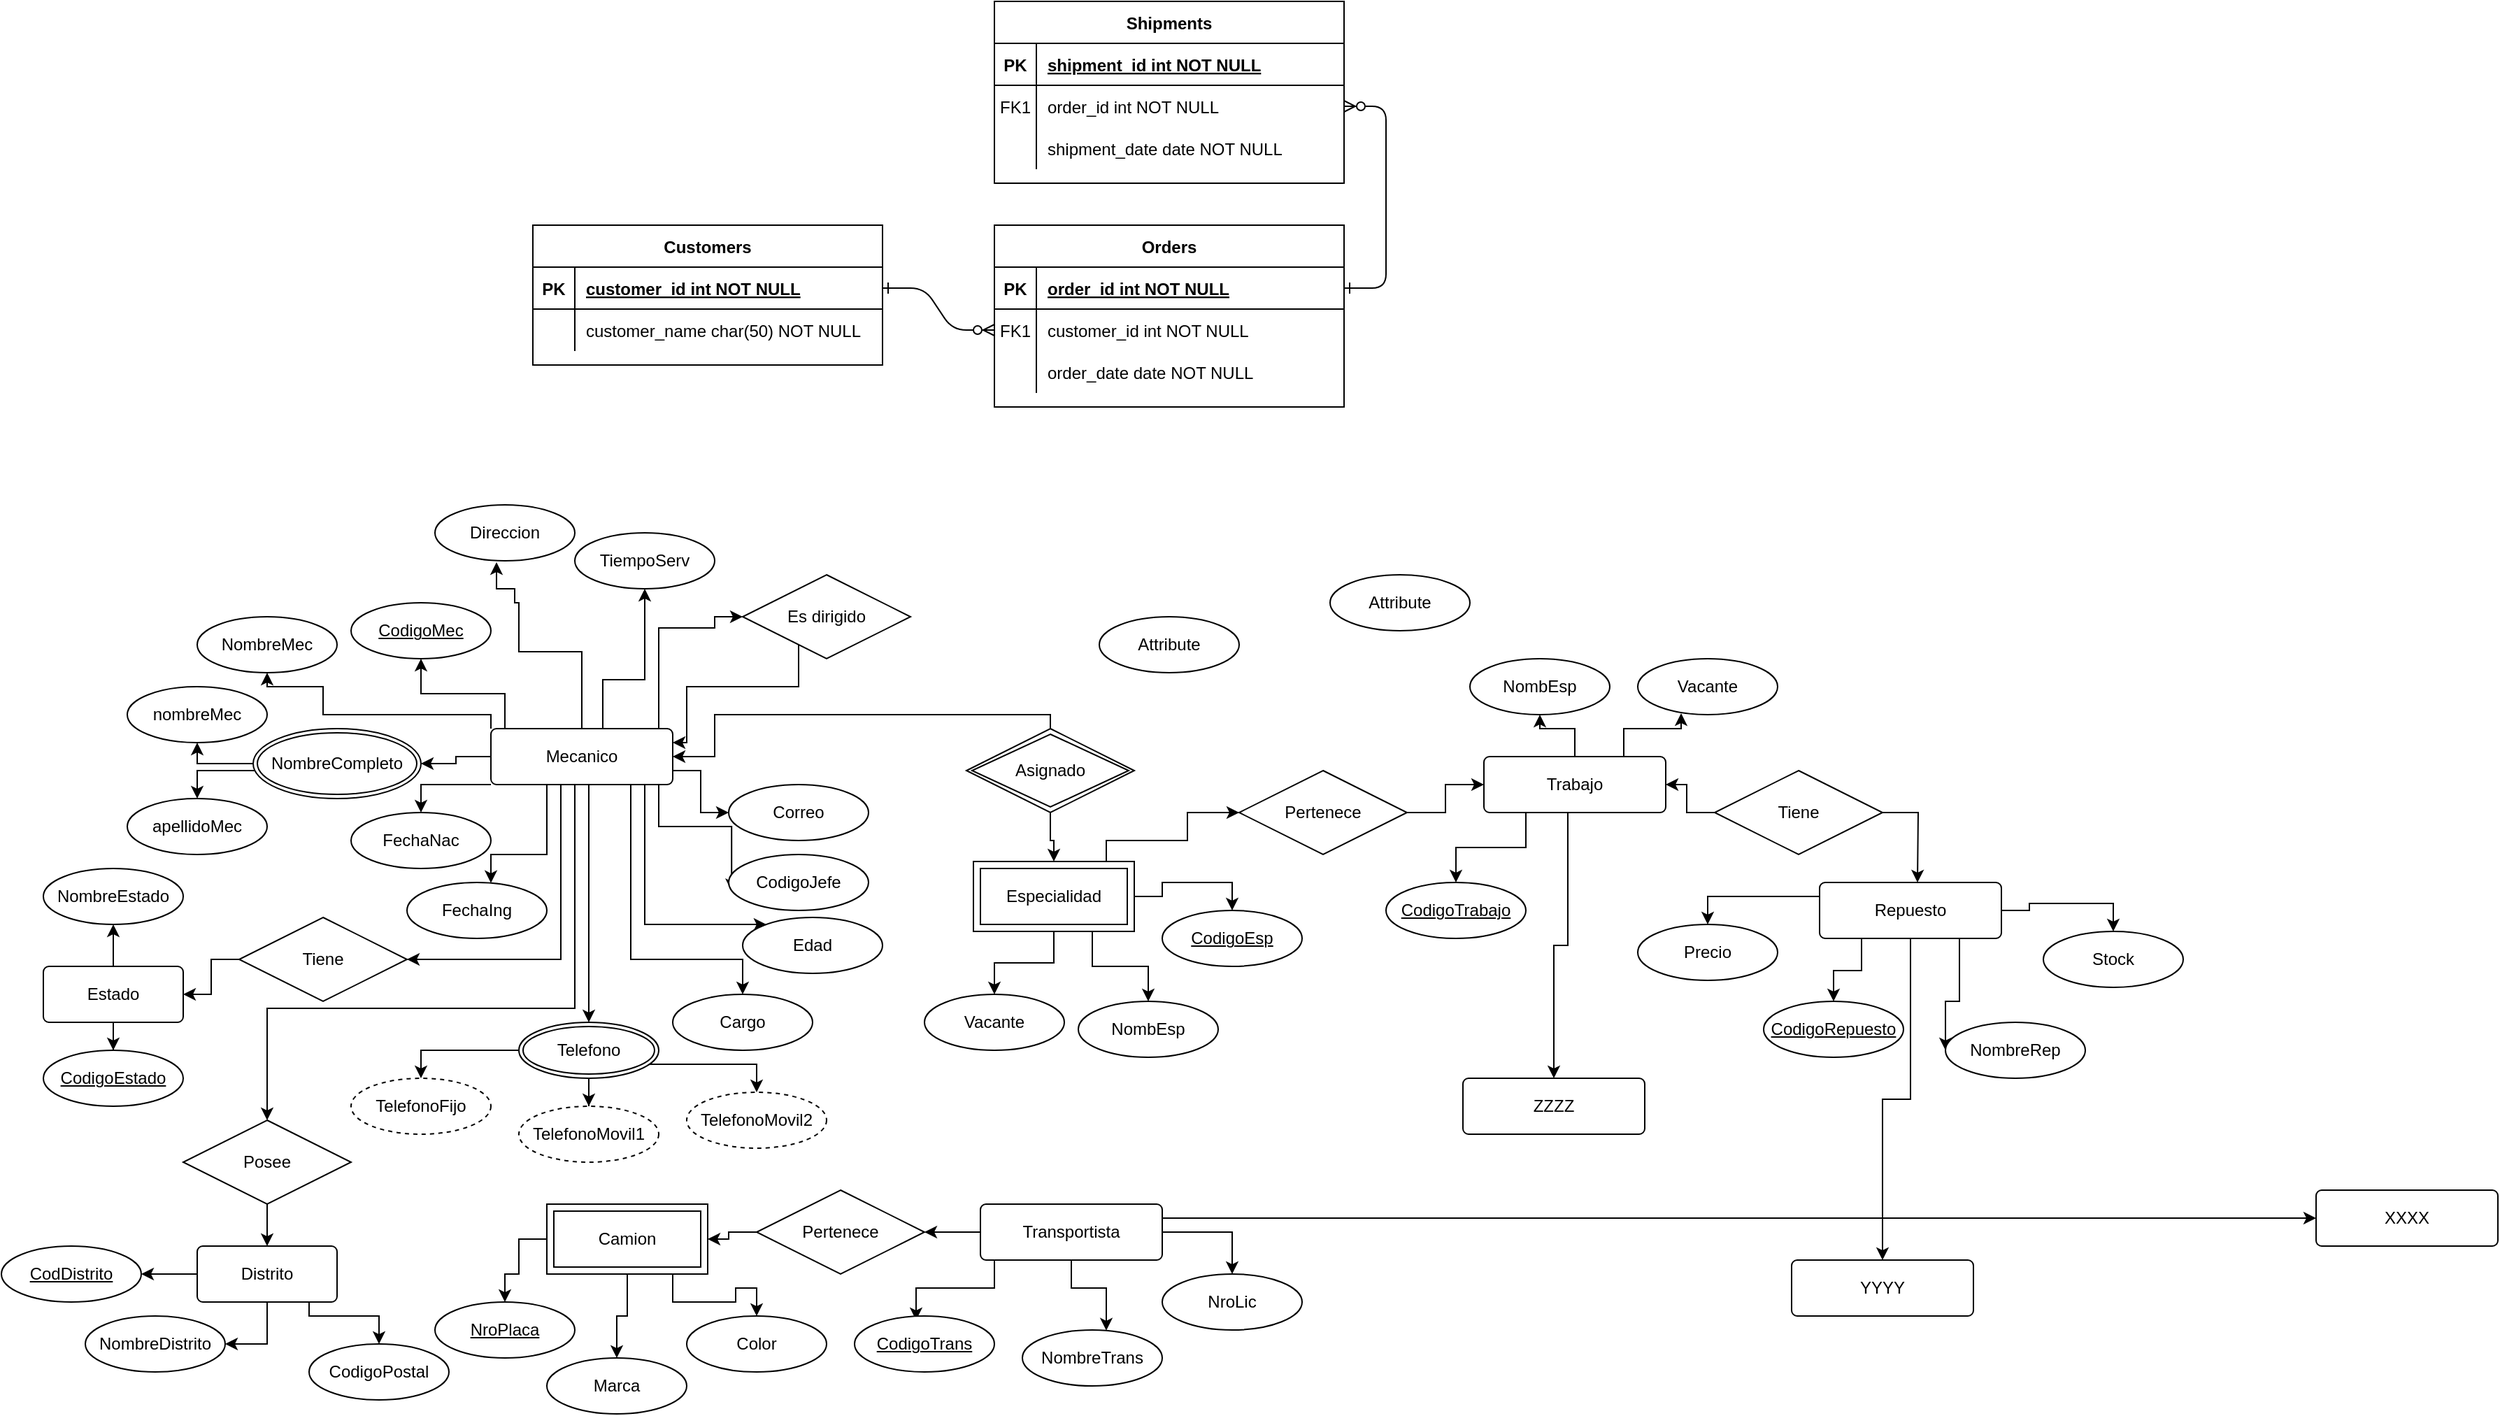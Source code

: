 <mxfile version="21.3.2" type="github">
  <diagram id="R2lEEEUBdFMjLlhIrx00" name="Page-1">
    <mxGraphModel dx="2537" dy="2067" grid="1" gridSize="10" guides="1" tooltips="1" connect="1" arrows="1" fold="1" page="1" pageScale="1" pageWidth="850" pageHeight="1100" math="0" shadow="0" extFonts="Permanent Marker^https://fonts.googleapis.com/css?family=Permanent+Marker">
      <root>
        <mxCell id="0" />
        <mxCell id="1" parent="0" />
        <mxCell id="C-vyLk0tnHw3VtMMgP7b-1" value="" style="edgeStyle=entityRelationEdgeStyle;endArrow=ERzeroToMany;startArrow=ERone;endFill=1;startFill=0;" parent="1" source="C-vyLk0tnHw3VtMMgP7b-24" target="C-vyLk0tnHw3VtMMgP7b-6" edge="1">
          <mxGeometry width="100" height="100" relative="1" as="geometry">
            <mxPoint x="340" y="720" as="sourcePoint" />
            <mxPoint x="440" y="620" as="targetPoint" />
          </mxGeometry>
        </mxCell>
        <mxCell id="C-vyLk0tnHw3VtMMgP7b-12" value="" style="edgeStyle=entityRelationEdgeStyle;endArrow=ERzeroToMany;startArrow=ERone;endFill=1;startFill=0;" parent="1" source="C-vyLk0tnHw3VtMMgP7b-3" target="C-vyLk0tnHw3VtMMgP7b-17" edge="1">
          <mxGeometry width="100" height="100" relative="1" as="geometry">
            <mxPoint x="400" y="180" as="sourcePoint" />
            <mxPoint x="460" y="205" as="targetPoint" />
          </mxGeometry>
        </mxCell>
        <mxCell id="C-vyLk0tnHw3VtMMgP7b-2" value="Orders" style="shape=table;startSize=30;container=1;collapsible=1;childLayout=tableLayout;fixedRows=1;rowLines=0;fontStyle=1;align=center;resizeLast=1;" parent="1" vertex="1">
          <mxGeometry x="450" y="120" width="250" height="130" as="geometry" />
        </mxCell>
        <mxCell id="C-vyLk0tnHw3VtMMgP7b-3" value="" style="shape=partialRectangle;collapsible=0;dropTarget=0;pointerEvents=0;fillColor=none;points=[[0,0.5],[1,0.5]];portConstraint=eastwest;top=0;left=0;right=0;bottom=1;" parent="C-vyLk0tnHw3VtMMgP7b-2" vertex="1">
          <mxGeometry y="30" width="250" height="30" as="geometry" />
        </mxCell>
        <mxCell id="C-vyLk0tnHw3VtMMgP7b-4" value="PK" style="shape=partialRectangle;overflow=hidden;connectable=0;fillColor=none;top=0;left=0;bottom=0;right=0;fontStyle=1;" parent="C-vyLk0tnHw3VtMMgP7b-3" vertex="1">
          <mxGeometry width="30" height="30" as="geometry" />
        </mxCell>
        <mxCell id="C-vyLk0tnHw3VtMMgP7b-5" value="order_id int NOT NULL " style="shape=partialRectangle;overflow=hidden;connectable=0;fillColor=none;top=0;left=0;bottom=0;right=0;align=left;spacingLeft=6;fontStyle=5;" parent="C-vyLk0tnHw3VtMMgP7b-3" vertex="1">
          <mxGeometry x="30" width="220" height="30" as="geometry" />
        </mxCell>
        <mxCell id="C-vyLk0tnHw3VtMMgP7b-6" value="" style="shape=partialRectangle;collapsible=0;dropTarget=0;pointerEvents=0;fillColor=none;points=[[0,0.5],[1,0.5]];portConstraint=eastwest;top=0;left=0;right=0;bottom=0;" parent="C-vyLk0tnHw3VtMMgP7b-2" vertex="1">
          <mxGeometry y="60" width="250" height="30" as="geometry" />
        </mxCell>
        <mxCell id="C-vyLk0tnHw3VtMMgP7b-7" value="FK1" style="shape=partialRectangle;overflow=hidden;connectable=0;fillColor=none;top=0;left=0;bottom=0;right=0;" parent="C-vyLk0tnHw3VtMMgP7b-6" vertex="1">
          <mxGeometry width="30" height="30" as="geometry" />
        </mxCell>
        <mxCell id="C-vyLk0tnHw3VtMMgP7b-8" value="customer_id int NOT NULL" style="shape=partialRectangle;overflow=hidden;connectable=0;fillColor=none;top=0;left=0;bottom=0;right=0;align=left;spacingLeft=6;" parent="C-vyLk0tnHw3VtMMgP7b-6" vertex="1">
          <mxGeometry x="30" width="220" height="30" as="geometry" />
        </mxCell>
        <mxCell id="C-vyLk0tnHw3VtMMgP7b-9" value="" style="shape=partialRectangle;collapsible=0;dropTarget=0;pointerEvents=0;fillColor=none;points=[[0,0.5],[1,0.5]];portConstraint=eastwest;top=0;left=0;right=0;bottom=0;" parent="C-vyLk0tnHw3VtMMgP7b-2" vertex="1">
          <mxGeometry y="90" width="250" height="30" as="geometry" />
        </mxCell>
        <mxCell id="C-vyLk0tnHw3VtMMgP7b-10" value="" style="shape=partialRectangle;overflow=hidden;connectable=0;fillColor=none;top=0;left=0;bottom=0;right=0;" parent="C-vyLk0tnHw3VtMMgP7b-9" vertex="1">
          <mxGeometry width="30" height="30" as="geometry" />
        </mxCell>
        <mxCell id="C-vyLk0tnHw3VtMMgP7b-11" value="order_date date NOT NULL" style="shape=partialRectangle;overflow=hidden;connectable=0;fillColor=none;top=0;left=0;bottom=0;right=0;align=left;spacingLeft=6;" parent="C-vyLk0tnHw3VtMMgP7b-9" vertex="1">
          <mxGeometry x="30" width="220" height="30" as="geometry" />
        </mxCell>
        <mxCell id="C-vyLk0tnHw3VtMMgP7b-13" value="Shipments" style="shape=table;startSize=30;container=1;collapsible=1;childLayout=tableLayout;fixedRows=1;rowLines=0;fontStyle=1;align=center;resizeLast=1;" parent="1" vertex="1">
          <mxGeometry x="450" y="-40" width="250" height="130" as="geometry" />
        </mxCell>
        <mxCell id="C-vyLk0tnHw3VtMMgP7b-14" value="" style="shape=partialRectangle;collapsible=0;dropTarget=0;pointerEvents=0;fillColor=none;points=[[0,0.5],[1,0.5]];portConstraint=eastwest;top=0;left=0;right=0;bottom=1;" parent="C-vyLk0tnHw3VtMMgP7b-13" vertex="1">
          <mxGeometry y="30" width="250" height="30" as="geometry" />
        </mxCell>
        <mxCell id="C-vyLk0tnHw3VtMMgP7b-15" value="PK" style="shape=partialRectangle;overflow=hidden;connectable=0;fillColor=none;top=0;left=0;bottom=0;right=0;fontStyle=1;" parent="C-vyLk0tnHw3VtMMgP7b-14" vertex="1">
          <mxGeometry width="30" height="30" as="geometry">
            <mxRectangle width="30" height="30" as="alternateBounds" />
          </mxGeometry>
        </mxCell>
        <mxCell id="C-vyLk0tnHw3VtMMgP7b-16" value="shipment_id int NOT NULL " style="shape=partialRectangle;overflow=hidden;connectable=0;fillColor=none;top=0;left=0;bottom=0;right=0;align=left;spacingLeft=6;fontStyle=5;" parent="C-vyLk0tnHw3VtMMgP7b-14" vertex="1">
          <mxGeometry x="30" width="220" height="30" as="geometry">
            <mxRectangle width="220" height="30" as="alternateBounds" />
          </mxGeometry>
        </mxCell>
        <mxCell id="C-vyLk0tnHw3VtMMgP7b-17" value="" style="shape=partialRectangle;collapsible=0;dropTarget=0;pointerEvents=0;fillColor=none;points=[[0,0.5],[1,0.5]];portConstraint=eastwest;top=0;left=0;right=0;bottom=0;" parent="C-vyLk0tnHw3VtMMgP7b-13" vertex="1">
          <mxGeometry y="60" width="250" height="30" as="geometry" />
        </mxCell>
        <mxCell id="C-vyLk0tnHw3VtMMgP7b-18" value="FK1" style="shape=partialRectangle;overflow=hidden;connectable=0;fillColor=none;top=0;left=0;bottom=0;right=0;" parent="C-vyLk0tnHw3VtMMgP7b-17" vertex="1">
          <mxGeometry width="30" height="30" as="geometry">
            <mxRectangle width="30" height="30" as="alternateBounds" />
          </mxGeometry>
        </mxCell>
        <mxCell id="C-vyLk0tnHw3VtMMgP7b-19" value="order_id int NOT NULL" style="shape=partialRectangle;overflow=hidden;connectable=0;fillColor=none;top=0;left=0;bottom=0;right=0;align=left;spacingLeft=6;" parent="C-vyLk0tnHw3VtMMgP7b-17" vertex="1">
          <mxGeometry x="30" width="220" height="30" as="geometry">
            <mxRectangle width="220" height="30" as="alternateBounds" />
          </mxGeometry>
        </mxCell>
        <mxCell id="C-vyLk0tnHw3VtMMgP7b-20" value="" style="shape=partialRectangle;collapsible=0;dropTarget=0;pointerEvents=0;fillColor=none;points=[[0,0.5],[1,0.5]];portConstraint=eastwest;top=0;left=0;right=0;bottom=0;" parent="C-vyLk0tnHw3VtMMgP7b-13" vertex="1">
          <mxGeometry y="90" width="250" height="30" as="geometry" />
        </mxCell>
        <mxCell id="C-vyLk0tnHw3VtMMgP7b-21" value="" style="shape=partialRectangle;overflow=hidden;connectable=0;fillColor=none;top=0;left=0;bottom=0;right=0;" parent="C-vyLk0tnHw3VtMMgP7b-20" vertex="1">
          <mxGeometry width="30" height="30" as="geometry">
            <mxRectangle width="30" height="30" as="alternateBounds" />
          </mxGeometry>
        </mxCell>
        <mxCell id="C-vyLk0tnHw3VtMMgP7b-22" value="shipment_date date NOT NULL" style="shape=partialRectangle;overflow=hidden;connectable=0;fillColor=none;top=0;left=0;bottom=0;right=0;align=left;spacingLeft=6;" parent="C-vyLk0tnHw3VtMMgP7b-20" vertex="1">
          <mxGeometry x="30" width="220" height="30" as="geometry">
            <mxRectangle width="220" height="30" as="alternateBounds" />
          </mxGeometry>
        </mxCell>
        <mxCell id="C-vyLk0tnHw3VtMMgP7b-23" value="Customers" style="shape=table;startSize=30;container=1;collapsible=1;childLayout=tableLayout;fixedRows=1;rowLines=0;fontStyle=1;align=center;resizeLast=1;" parent="1" vertex="1">
          <mxGeometry x="120" y="120" width="250" height="100" as="geometry" />
        </mxCell>
        <mxCell id="C-vyLk0tnHw3VtMMgP7b-24" value="" style="shape=partialRectangle;collapsible=0;dropTarget=0;pointerEvents=0;fillColor=none;points=[[0,0.5],[1,0.5]];portConstraint=eastwest;top=0;left=0;right=0;bottom=1;" parent="C-vyLk0tnHw3VtMMgP7b-23" vertex="1">
          <mxGeometry y="30" width="250" height="30" as="geometry" />
        </mxCell>
        <mxCell id="C-vyLk0tnHw3VtMMgP7b-25" value="PK" style="shape=partialRectangle;overflow=hidden;connectable=0;fillColor=none;top=0;left=0;bottom=0;right=0;fontStyle=1;" parent="C-vyLk0tnHw3VtMMgP7b-24" vertex="1">
          <mxGeometry width="30" height="30" as="geometry" />
        </mxCell>
        <mxCell id="C-vyLk0tnHw3VtMMgP7b-26" value="customer_id int NOT NULL " style="shape=partialRectangle;overflow=hidden;connectable=0;fillColor=none;top=0;left=0;bottom=0;right=0;align=left;spacingLeft=6;fontStyle=5;" parent="C-vyLk0tnHw3VtMMgP7b-24" vertex="1">
          <mxGeometry x="30" width="220" height="30" as="geometry" />
        </mxCell>
        <mxCell id="C-vyLk0tnHw3VtMMgP7b-27" value="" style="shape=partialRectangle;collapsible=0;dropTarget=0;pointerEvents=0;fillColor=none;points=[[0,0.5],[1,0.5]];portConstraint=eastwest;top=0;left=0;right=0;bottom=0;" parent="C-vyLk0tnHw3VtMMgP7b-23" vertex="1">
          <mxGeometry y="60" width="250" height="30" as="geometry" />
        </mxCell>
        <mxCell id="C-vyLk0tnHw3VtMMgP7b-28" value="" style="shape=partialRectangle;overflow=hidden;connectable=0;fillColor=none;top=0;left=0;bottom=0;right=0;" parent="C-vyLk0tnHw3VtMMgP7b-27" vertex="1">
          <mxGeometry width="30" height="30" as="geometry" />
        </mxCell>
        <mxCell id="C-vyLk0tnHw3VtMMgP7b-29" value="customer_name char(50) NOT NULL" style="shape=partialRectangle;overflow=hidden;connectable=0;fillColor=none;top=0;left=0;bottom=0;right=0;align=left;spacingLeft=6;" parent="C-vyLk0tnHw3VtMMgP7b-27" vertex="1">
          <mxGeometry x="30" width="220" height="30" as="geometry" />
        </mxCell>
        <mxCell id="M8MyPjT-8VXEiouBS-rW-5" style="edgeStyle=orthogonalEdgeStyle;rounded=0;orthogonalLoop=1;jettySize=auto;html=1;entryX=0.5;entryY=1;entryDx=0;entryDy=0;" edge="1" parent="1" source="M8MyPjT-8VXEiouBS-rW-1" target="M8MyPjT-8VXEiouBS-rW-3">
          <mxGeometry relative="1" as="geometry">
            <Array as="points">
              <mxPoint x="100" y="455" />
              <mxPoint x="40" y="455" />
            </Array>
          </mxGeometry>
        </mxCell>
        <mxCell id="M8MyPjT-8VXEiouBS-rW-6" style="edgeStyle=orthogonalEdgeStyle;rounded=0;orthogonalLoop=1;jettySize=auto;html=1;entryX=0.5;entryY=1;entryDx=0;entryDy=0;" edge="1" parent="1" source="M8MyPjT-8VXEiouBS-rW-1" target="M8MyPjT-8VXEiouBS-rW-2">
          <mxGeometry relative="1" as="geometry">
            <Array as="points">
              <mxPoint x="90" y="470" />
              <mxPoint x="-30" y="470" />
              <mxPoint x="-30" y="450" />
              <mxPoint x="-70" y="450" />
            </Array>
          </mxGeometry>
        </mxCell>
        <mxCell id="M8MyPjT-8VXEiouBS-rW-24" style="edgeStyle=orthogonalEdgeStyle;rounded=0;orthogonalLoop=1;jettySize=auto;html=1;entryX=1;entryY=0.5;entryDx=0;entryDy=0;" edge="1" parent="1" source="M8MyPjT-8VXEiouBS-rW-1" target="M8MyPjT-8VXEiouBS-rW-18">
          <mxGeometry relative="1" as="geometry" />
        </mxCell>
        <mxCell id="M8MyPjT-8VXEiouBS-rW-25" style="edgeStyle=orthogonalEdgeStyle;rounded=0;orthogonalLoop=1;jettySize=auto;html=1;entryX=0.5;entryY=0;entryDx=0;entryDy=0;" edge="1" parent="1" source="M8MyPjT-8VXEiouBS-rW-1" target="M8MyPjT-8VXEiouBS-rW-8">
          <mxGeometry relative="1" as="geometry">
            <Array as="points">
              <mxPoint x="40" y="520" />
            </Array>
          </mxGeometry>
        </mxCell>
        <mxCell id="M8MyPjT-8VXEiouBS-rW-33" style="edgeStyle=orthogonalEdgeStyle;rounded=0;orthogonalLoop=1;jettySize=auto;html=1;" edge="1" parent="1" source="M8MyPjT-8VXEiouBS-rW-1" target="M8MyPjT-8VXEiouBS-rW-26">
          <mxGeometry relative="1" as="geometry">
            <Array as="points">
              <mxPoint x="160" y="560" />
              <mxPoint x="160" y="560" />
            </Array>
          </mxGeometry>
        </mxCell>
        <mxCell id="M8MyPjT-8VXEiouBS-rW-34" style="edgeStyle=orthogonalEdgeStyle;rounded=0;orthogonalLoop=1;jettySize=auto;html=1;" edge="1" parent="1" source="M8MyPjT-8VXEiouBS-rW-1" target="M8MyPjT-8VXEiouBS-rW-9">
          <mxGeometry relative="1" as="geometry">
            <Array as="points">
              <mxPoint x="130" y="570" />
              <mxPoint x="90" y="570" />
            </Array>
          </mxGeometry>
        </mxCell>
        <mxCell id="M8MyPjT-8VXEiouBS-rW-35" style="edgeStyle=orthogonalEdgeStyle;rounded=0;orthogonalLoop=1;jettySize=auto;html=1;" edge="1" parent="1" source="M8MyPjT-8VXEiouBS-rW-1" target="M8MyPjT-8VXEiouBS-rW-11">
          <mxGeometry relative="1" as="geometry">
            <Array as="points">
              <mxPoint x="190" y="645" />
            </Array>
          </mxGeometry>
        </mxCell>
        <mxCell id="M8MyPjT-8VXEiouBS-rW-36" style="edgeStyle=orthogonalEdgeStyle;rounded=0;orthogonalLoop=1;jettySize=auto;html=1;entryX=0.44;entryY=1.025;entryDx=0;entryDy=0;entryPerimeter=0;" edge="1" parent="1" source="M8MyPjT-8VXEiouBS-rW-1" target="M8MyPjT-8VXEiouBS-rW-12">
          <mxGeometry relative="1" as="geometry">
            <mxPoint x="107" y="410" as="targetPoint" />
            <Array as="points">
              <mxPoint x="155" y="425" />
              <mxPoint x="110" y="425" />
              <mxPoint x="110" y="390" />
              <mxPoint x="107" y="390" />
              <mxPoint x="107" y="380" />
              <mxPoint x="94" y="380" />
            </Array>
          </mxGeometry>
        </mxCell>
        <mxCell id="M8MyPjT-8VXEiouBS-rW-37" style="edgeStyle=orthogonalEdgeStyle;rounded=0;orthogonalLoop=1;jettySize=auto;html=1;entryX=0;entryY=0.5;entryDx=0;entryDy=0;" edge="1" parent="1" source="M8MyPjT-8VXEiouBS-rW-1" target="M8MyPjT-8VXEiouBS-rW-17">
          <mxGeometry relative="1" as="geometry">
            <Array as="points">
              <mxPoint x="240" y="510" />
              <mxPoint x="240" y="540" />
            </Array>
          </mxGeometry>
        </mxCell>
        <mxCell id="M8MyPjT-8VXEiouBS-rW-38" style="edgeStyle=orthogonalEdgeStyle;rounded=0;orthogonalLoop=1;jettySize=auto;html=1;" edge="1" parent="1" source="M8MyPjT-8VXEiouBS-rW-1" target="M8MyPjT-8VXEiouBS-rW-13">
          <mxGeometry relative="1" as="geometry">
            <Array as="points">
              <mxPoint x="170" y="445" />
              <mxPoint x="200" y="445" />
            </Array>
          </mxGeometry>
        </mxCell>
        <mxCell id="M8MyPjT-8VXEiouBS-rW-39" style="edgeStyle=orthogonalEdgeStyle;rounded=0;orthogonalLoop=1;jettySize=auto;html=1;entryX=0.021;entryY=0.657;entryDx=0;entryDy=0;entryPerimeter=0;" edge="1" parent="1" source="M8MyPjT-8VXEiouBS-rW-1" target="M8MyPjT-8VXEiouBS-rW-14">
          <mxGeometry relative="1" as="geometry">
            <Array as="points">
              <mxPoint x="210" y="550" />
              <mxPoint x="262" y="550" />
            </Array>
          </mxGeometry>
        </mxCell>
        <mxCell id="M8MyPjT-8VXEiouBS-rW-40" style="edgeStyle=orthogonalEdgeStyle;rounded=0;orthogonalLoop=1;jettySize=auto;html=1;" edge="1" parent="1" source="M8MyPjT-8VXEiouBS-rW-1" target="M8MyPjT-8VXEiouBS-rW-10">
          <mxGeometry relative="1" as="geometry">
            <Array as="points">
              <mxPoint x="200" y="620" />
            </Array>
          </mxGeometry>
        </mxCell>
        <mxCell id="M8MyPjT-8VXEiouBS-rW-42" style="edgeStyle=orthogonalEdgeStyle;rounded=0;orthogonalLoop=1;jettySize=auto;html=1;entryX=1;entryY=0.5;entryDx=0;entryDy=0;" edge="1" parent="1" source="M8MyPjT-8VXEiouBS-rW-1" target="M8MyPjT-8VXEiouBS-rW-49">
          <mxGeometry relative="1" as="geometry">
            <mxPoint x="10" y="645" as="targetPoint" />
            <Array as="points">
              <mxPoint x="140" y="645" />
            </Array>
          </mxGeometry>
        </mxCell>
        <mxCell id="M8MyPjT-8VXEiouBS-rW-51" style="edgeStyle=orthogonalEdgeStyle;rounded=0;orthogonalLoop=1;jettySize=auto;html=1;" edge="1" parent="1" source="M8MyPjT-8VXEiouBS-rW-1" target="M8MyPjT-8VXEiouBS-rW-50">
          <mxGeometry relative="1" as="geometry">
            <Array as="points">
              <mxPoint x="150" y="680" />
              <mxPoint x="-70" y="680" />
            </Array>
          </mxGeometry>
        </mxCell>
        <mxCell id="M8MyPjT-8VXEiouBS-rW-61" style="edgeStyle=orthogonalEdgeStyle;rounded=0;orthogonalLoop=1;jettySize=auto;html=1;entryX=0;entryY=0.5;entryDx=0;entryDy=0;" edge="1" parent="1" source="M8MyPjT-8VXEiouBS-rW-1" target="M8MyPjT-8VXEiouBS-rW-60">
          <mxGeometry relative="1" as="geometry">
            <Array as="points">
              <mxPoint x="210" y="408" />
              <mxPoint x="250" y="408" />
            </Array>
          </mxGeometry>
        </mxCell>
        <mxCell id="M8MyPjT-8VXEiouBS-rW-1" value="Mecanico" style="rounded=1;arcSize=10;whiteSpace=wrap;html=1;align=center;" vertex="1" parent="1">
          <mxGeometry x="90" y="480" width="130" height="40" as="geometry" />
        </mxCell>
        <mxCell id="M8MyPjT-8VXEiouBS-rW-2" value="NombreMec" style="ellipse;whiteSpace=wrap;html=1;align=center;" vertex="1" parent="1">
          <mxGeometry x="-120" y="400" width="100" height="40" as="geometry" />
        </mxCell>
        <mxCell id="M8MyPjT-8VXEiouBS-rW-3" value="CodigoMec" style="ellipse;whiteSpace=wrap;html=1;align=center;fontStyle=4;" vertex="1" parent="1">
          <mxGeometry x="-10" y="390" width="100" height="40" as="geometry" />
        </mxCell>
        <mxCell id="M8MyPjT-8VXEiouBS-rW-7" value="nombreMec" style="ellipse;whiteSpace=wrap;html=1;align=center;" vertex="1" parent="1">
          <mxGeometry x="-170" y="450" width="100" height="40" as="geometry" />
        </mxCell>
        <mxCell id="M8MyPjT-8VXEiouBS-rW-8" value="FechaNac" style="ellipse;whiteSpace=wrap;html=1;align=center;" vertex="1" parent="1">
          <mxGeometry x="-10" y="540" width="100" height="40" as="geometry" />
        </mxCell>
        <mxCell id="M8MyPjT-8VXEiouBS-rW-9" value="FechaIng" style="ellipse;whiteSpace=wrap;html=1;align=center;" vertex="1" parent="1">
          <mxGeometry x="30" y="590" width="100" height="40" as="geometry" />
        </mxCell>
        <mxCell id="M8MyPjT-8VXEiouBS-rW-10" value="Edad" style="ellipse;whiteSpace=wrap;html=1;align=center;" vertex="1" parent="1">
          <mxGeometry x="270" y="615" width="100" height="40" as="geometry" />
        </mxCell>
        <mxCell id="M8MyPjT-8VXEiouBS-rW-11" value="Cargo" style="ellipse;whiteSpace=wrap;html=1;align=center;" vertex="1" parent="1">
          <mxGeometry x="220" y="670" width="100" height="40" as="geometry" />
        </mxCell>
        <mxCell id="M8MyPjT-8VXEiouBS-rW-12" value="Direccion" style="ellipse;whiteSpace=wrap;html=1;align=center;" vertex="1" parent="1">
          <mxGeometry x="50" y="320" width="100" height="40" as="geometry" />
        </mxCell>
        <mxCell id="M8MyPjT-8VXEiouBS-rW-13" value="TiempoServ" style="ellipse;whiteSpace=wrap;html=1;align=center;" vertex="1" parent="1">
          <mxGeometry x="150" y="340" width="100" height="40" as="geometry" />
        </mxCell>
        <mxCell id="M8MyPjT-8VXEiouBS-rW-14" value="CodigoJefe" style="ellipse;whiteSpace=wrap;html=1;align=center;" vertex="1" parent="1">
          <mxGeometry x="260" y="570" width="100" height="40" as="geometry" />
        </mxCell>
        <mxCell id="M8MyPjT-8VXEiouBS-rW-15" value="Attribute" style="ellipse;whiteSpace=wrap;html=1;align=center;" vertex="1" parent="1">
          <mxGeometry x="690" y="370" width="100" height="40" as="geometry" />
        </mxCell>
        <mxCell id="M8MyPjT-8VXEiouBS-rW-16" value="Attribute" style="ellipse;whiteSpace=wrap;html=1;align=center;" vertex="1" parent="1">
          <mxGeometry x="525" y="400" width="100" height="40" as="geometry" />
        </mxCell>
        <mxCell id="M8MyPjT-8VXEiouBS-rW-17" value="Correo" style="ellipse;whiteSpace=wrap;html=1;align=center;" vertex="1" parent="1">
          <mxGeometry x="260" y="520" width="100" height="40" as="geometry" />
        </mxCell>
        <mxCell id="M8MyPjT-8VXEiouBS-rW-20" style="edgeStyle=orthogonalEdgeStyle;rounded=0;orthogonalLoop=1;jettySize=auto;html=1;entryX=0.5;entryY=1;entryDx=0;entryDy=0;" edge="1" parent="1" source="M8MyPjT-8VXEiouBS-rW-18" target="M8MyPjT-8VXEiouBS-rW-7">
          <mxGeometry relative="1" as="geometry">
            <Array as="points">
              <mxPoint x="-120" y="505" />
            </Array>
          </mxGeometry>
        </mxCell>
        <mxCell id="M8MyPjT-8VXEiouBS-rW-21" style="edgeStyle=orthogonalEdgeStyle;rounded=0;orthogonalLoop=1;jettySize=auto;html=1;entryX=0.5;entryY=0;entryDx=0;entryDy=0;" edge="1" parent="1" source="M8MyPjT-8VXEiouBS-rW-18" target="M8MyPjT-8VXEiouBS-rW-19">
          <mxGeometry relative="1" as="geometry">
            <Array as="points">
              <mxPoint x="-120" y="510" />
            </Array>
          </mxGeometry>
        </mxCell>
        <mxCell id="M8MyPjT-8VXEiouBS-rW-18" value="NombreCompleto" style="ellipse;shape=doubleEllipse;margin=3;whiteSpace=wrap;html=1;align=center;" vertex="1" parent="1">
          <mxGeometry x="-80" y="480" width="120" height="50" as="geometry" />
        </mxCell>
        <mxCell id="M8MyPjT-8VXEiouBS-rW-19" value="apellidoMec" style="ellipse;whiteSpace=wrap;html=1;align=center;" vertex="1" parent="1">
          <mxGeometry x="-170" y="530" width="100" height="40" as="geometry" />
        </mxCell>
        <mxCell id="M8MyPjT-8VXEiouBS-rW-30" style="edgeStyle=orthogonalEdgeStyle;rounded=0;orthogonalLoop=1;jettySize=auto;html=1;entryX=0.5;entryY=0;entryDx=0;entryDy=0;" edge="1" parent="1" source="M8MyPjT-8VXEiouBS-rW-26" target="M8MyPjT-8VXEiouBS-rW-27">
          <mxGeometry relative="1" as="geometry" />
        </mxCell>
        <mxCell id="M8MyPjT-8VXEiouBS-rW-31" style="edgeStyle=orthogonalEdgeStyle;rounded=0;orthogonalLoop=1;jettySize=auto;html=1;" edge="1" parent="1" source="M8MyPjT-8VXEiouBS-rW-26" target="M8MyPjT-8VXEiouBS-rW-28">
          <mxGeometry relative="1" as="geometry" />
        </mxCell>
        <mxCell id="M8MyPjT-8VXEiouBS-rW-32" style="edgeStyle=orthogonalEdgeStyle;rounded=0;orthogonalLoop=1;jettySize=auto;html=1;" edge="1" parent="1" source="M8MyPjT-8VXEiouBS-rW-26" target="M8MyPjT-8VXEiouBS-rW-29">
          <mxGeometry relative="1" as="geometry">
            <Array as="points">
              <mxPoint x="280" y="720" />
            </Array>
          </mxGeometry>
        </mxCell>
        <mxCell id="M8MyPjT-8VXEiouBS-rW-26" value="Telefono" style="ellipse;shape=doubleEllipse;margin=3;whiteSpace=wrap;html=1;align=center;" vertex="1" parent="1">
          <mxGeometry x="110" y="690" width="100" height="40" as="geometry" />
        </mxCell>
        <mxCell id="M8MyPjT-8VXEiouBS-rW-27" value="TelefonoFijo" style="ellipse;whiteSpace=wrap;html=1;align=center;dashed=1;" vertex="1" parent="1">
          <mxGeometry x="-10" y="730" width="100" height="40" as="geometry" />
        </mxCell>
        <mxCell id="M8MyPjT-8VXEiouBS-rW-28" value="TelefonoMovil1" style="ellipse;whiteSpace=wrap;html=1;align=center;dashed=1;" vertex="1" parent="1">
          <mxGeometry x="110" y="750" width="100" height="40" as="geometry" />
        </mxCell>
        <mxCell id="M8MyPjT-8VXEiouBS-rW-29" value="TelefonoMovil2" style="ellipse;whiteSpace=wrap;html=1;align=center;dashed=1;" vertex="1" parent="1">
          <mxGeometry x="230" y="740" width="100" height="40" as="geometry" />
        </mxCell>
        <mxCell id="M8MyPjT-8VXEiouBS-rW-46" style="edgeStyle=orthogonalEdgeStyle;rounded=0;orthogonalLoop=1;jettySize=auto;html=1;exitX=0;exitY=0.5;exitDx=0;exitDy=0;" edge="1" parent="1" source="M8MyPjT-8VXEiouBS-rW-49" target="M8MyPjT-8VXEiouBS-rW-43">
          <mxGeometry relative="1" as="geometry">
            <mxPoint x="-80" y="645" as="sourcePoint" />
          </mxGeometry>
        </mxCell>
        <mxCell id="M8MyPjT-8VXEiouBS-rW-45" style="edgeStyle=orthogonalEdgeStyle;rounded=0;orthogonalLoop=1;jettySize=auto;html=1;" edge="1" parent="1" source="M8MyPjT-8VXEiouBS-rW-43" target="M8MyPjT-8VXEiouBS-rW-44">
          <mxGeometry relative="1" as="geometry" />
        </mxCell>
        <mxCell id="M8MyPjT-8VXEiouBS-rW-48" style="edgeStyle=orthogonalEdgeStyle;rounded=0;orthogonalLoop=1;jettySize=auto;html=1;" edge="1" parent="1" source="M8MyPjT-8VXEiouBS-rW-43" target="M8MyPjT-8VXEiouBS-rW-47">
          <mxGeometry relative="1" as="geometry" />
        </mxCell>
        <mxCell id="M8MyPjT-8VXEiouBS-rW-43" value="Estado" style="rounded=1;arcSize=10;whiteSpace=wrap;html=1;align=center;" vertex="1" parent="1">
          <mxGeometry x="-230" y="650" width="100" height="40" as="geometry" />
        </mxCell>
        <mxCell id="M8MyPjT-8VXEiouBS-rW-44" value="CodigoEstado" style="ellipse;whiteSpace=wrap;html=1;align=center;fontStyle=4;" vertex="1" parent="1">
          <mxGeometry x="-230" y="710" width="100" height="40" as="geometry" />
        </mxCell>
        <mxCell id="M8MyPjT-8VXEiouBS-rW-47" value="NombreEstado" style="ellipse;whiteSpace=wrap;html=1;align=center;" vertex="1" parent="1">
          <mxGeometry x="-230" y="580" width="100" height="40" as="geometry" />
        </mxCell>
        <mxCell id="M8MyPjT-8VXEiouBS-rW-49" value="Tiene" style="shape=rhombus;perimeter=rhombusPerimeter;whiteSpace=wrap;html=1;align=center;" vertex="1" parent="1">
          <mxGeometry x="-90" y="615" width="120" height="60" as="geometry" />
        </mxCell>
        <mxCell id="M8MyPjT-8VXEiouBS-rW-53" style="edgeStyle=orthogonalEdgeStyle;rounded=0;orthogonalLoop=1;jettySize=auto;html=1;" edge="1" parent="1" source="M8MyPjT-8VXEiouBS-rW-50" target="M8MyPjT-8VXEiouBS-rW-52">
          <mxGeometry relative="1" as="geometry" />
        </mxCell>
        <mxCell id="M8MyPjT-8VXEiouBS-rW-50" value="Posee" style="shape=rhombus;perimeter=rhombusPerimeter;whiteSpace=wrap;html=1;align=center;" vertex="1" parent="1">
          <mxGeometry x="-130" y="760" width="120" height="60" as="geometry" />
        </mxCell>
        <mxCell id="M8MyPjT-8VXEiouBS-rW-57" style="edgeStyle=orthogonalEdgeStyle;rounded=0;orthogonalLoop=1;jettySize=auto;html=1;" edge="1" parent="1" source="M8MyPjT-8VXEiouBS-rW-52" target="M8MyPjT-8VXEiouBS-rW-54">
          <mxGeometry relative="1" as="geometry" />
        </mxCell>
        <mxCell id="M8MyPjT-8VXEiouBS-rW-58" style="edgeStyle=orthogonalEdgeStyle;rounded=0;orthogonalLoop=1;jettySize=auto;html=1;entryX=1;entryY=0.5;entryDx=0;entryDy=0;" edge="1" parent="1" source="M8MyPjT-8VXEiouBS-rW-52" target="M8MyPjT-8VXEiouBS-rW-55">
          <mxGeometry relative="1" as="geometry" />
        </mxCell>
        <mxCell id="M8MyPjT-8VXEiouBS-rW-59" style="edgeStyle=orthogonalEdgeStyle;rounded=0;orthogonalLoop=1;jettySize=auto;html=1;entryX=0.5;entryY=0;entryDx=0;entryDy=0;" edge="1" parent="1" source="M8MyPjT-8VXEiouBS-rW-52" target="M8MyPjT-8VXEiouBS-rW-56">
          <mxGeometry relative="1" as="geometry">
            <Array as="points">
              <mxPoint x="-40" y="900" />
              <mxPoint x="10" y="900" />
            </Array>
          </mxGeometry>
        </mxCell>
        <mxCell id="M8MyPjT-8VXEiouBS-rW-52" value="Distrito" style="rounded=1;arcSize=10;whiteSpace=wrap;html=1;align=center;" vertex="1" parent="1">
          <mxGeometry x="-120" y="850" width="100" height="40" as="geometry" />
        </mxCell>
        <mxCell id="M8MyPjT-8VXEiouBS-rW-54" value="CodDistrito" style="ellipse;whiteSpace=wrap;html=1;align=center;fontStyle=4;" vertex="1" parent="1">
          <mxGeometry x="-260" y="850" width="100" height="40" as="geometry" />
        </mxCell>
        <mxCell id="M8MyPjT-8VXEiouBS-rW-55" value="NombreDistrito" style="ellipse;whiteSpace=wrap;html=1;align=center;" vertex="1" parent="1">
          <mxGeometry x="-200" y="900" width="100" height="40" as="geometry" />
        </mxCell>
        <mxCell id="M8MyPjT-8VXEiouBS-rW-56" value="CodigoPostal" style="ellipse;whiteSpace=wrap;html=1;align=center;" vertex="1" parent="1">
          <mxGeometry x="-40" y="920" width="100" height="40" as="geometry" />
        </mxCell>
        <mxCell id="M8MyPjT-8VXEiouBS-rW-63" style="edgeStyle=orthogonalEdgeStyle;rounded=0;orthogonalLoop=1;jettySize=auto;html=1;" edge="1" parent="1" source="M8MyPjT-8VXEiouBS-rW-60" target="M8MyPjT-8VXEiouBS-rW-1">
          <mxGeometry relative="1" as="geometry">
            <mxPoint x="240" y="460" as="targetPoint" />
            <Array as="points">
              <mxPoint x="310" y="450" />
              <mxPoint x="230" y="450" />
              <mxPoint x="230" y="490" />
            </Array>
          </mxGeometry>
        </mxCell>
        <mxCell id="M8MyPjT-8VXEiouBS-rW-60" value="Es dirigido" style="shape=rhombus;perimeter=rhombusPerimeter;whiteSpace=wrap;html=1;align=center;" vertex="1" parent="1">
          <mxGeometry x="270" y="370" width="120" height="60" as="geometry" />
        </mxCell>
        <mxCell id="M8MyPjT-8VXEiouBS-rW-65" style="edgeStyle=orthogonalEdgeStyle;rounded=0;orthogonalLoop=1;jettySize=auto;html=1;entryX=1;entryY=0.5;entryDx=0;entryDy=0;exitX=0.5;exitY=0;exitDx=0;exitDy=0;" edge="1" parent="1" source="M8MyPjT-8VXEiouBS-rW-64" target="M8MyPjT-8VXEiouBS-rW-1">
          <mxGeometry relative="1" as="geometry">
            <Array as="points">
              <mxPoint x="490" y="470" />
              <mxPoint x="250" y="470" />
              <mxPoint x="250" y="500" />
            </Array>
          </mxGeometry>
        </mxCell>
        <mxCell id="M8MyPjT-8VXEiouBS-rW-70" style="edgeStyle=orthogonalEdgeStyle;rounded=0;orthogonalLoop=1;jettySize=auto;html=1;" edge="1" parent="1" source="M8MyPjT-8VXEiouBS-rW-64" target="M8MyPjT-8VXEiouBS-rW-68">
          <mxGeometry relative="1" as="geometry" />
        </mxCell>
        <mxCell id="M8MyPjT-8VXEiouBS-rW-64" value="Asignado" style="shape=rhombus;double=1;perimeter=rhombusPerimeter;whiteSpace=wrap;html=1;align=center;" vertex="1" parent="1">
          <mxGeometry x="430" y="480" width="120" height="60" as="geometry" />
        </mxCell>
        <mxCell id="M8MyPjT-8VXEiouBS-rW-74" style="edgeStyle=orthogonalEdgeStyle;rounded=0;orthogonalLoop=1;jettySize=auto;html=1;" edge="1" parent="1" source="M8MyPjT-8VXEiouBS-rW-68" target="M8MyPjT-8VXEiouBS-rW-71">
          <mxGeometry relative="1" as="geometry" />
        </mxCell>
        <mxCell id="M8MyPjT-8VXEiouBS-rW-75" style="edgeStyle=orthogonalEdgeStyle;rounded=0;orthogonalLoop=1;jettySize=auto;html=1;" edge="1" parent="1" source="M8MyPjT-8VXEiouBS-rW-68" target="M8MyPjT-8VXEiouBS-rW-72">
          <mxGeometry relative="1" as="geometry">
            <Array as="points">
              <mxPoint x="520" y="650" />
              <mxPoint x="560" y="650" />
            </Array>
          </mxGeometry>
        </mxCell>
        <mxCell id="M8MyPjT-8VXEiouBS-rW-76" style="edgeStyle=orthogonalEdgeStyle;rounded=0;orthogonalLoop=1;jettySize=auto;html=1;entryX=0.5;entryY=0;entryDx=0;entryDy=0;" edge="1" parent="1" source="M8MyPjT-8VXEiouBS-rW-68" target="M8MyPjT-8VXEiouBS-rW-73">
          <mxGeometry relative="1" as="geometry" />
        </mxCell>
        <mxCell id="M8MyPjT-8VXEiouBS-rW-79" style="edgeStyle=orthogonalEdgeStyle;rounded=0;orthogonalLoop=1;jettySize=auto;html=1;entryX=0;entryY=0.5;entryDx=0;entryDy=0;" edge="1" parent="1" source="M8MyPjT-8VXEiouBS-rW-68" target="M8MyPjT-8VXEiouBS-rW-78">
          <mxGeometry relative="1" as="geometry">
            <Array as="points">
              <mxPoint x="530" y="560" />
              <mxPoint x="588" y="560" />
              <mxPoint x="588" y="540" />
            </Array>
          </mxGeometry>
        </mxCell>
        <mxCell id="M8MyPjT-8VXEiouBS-rW-68" value="Especialidad" style="shape=ext;margin=3;double=1;whiteSpace=wrap;html=1;align=center;" vertex="1" parent="1">
          <mxGeometry x="435" y="575" width="115" height="50" as="geometry" />
        </mxCell>
        <mxCell id="M8MyPjT-8VXEiouBS-rW-71" value="Vacante" style="ellipse;whiteSpace=wrap;html=1;align=center;" vertex="1" parent="1">
          <mxGeometry x="400" y="670" width="100" height="40" as="geometry" />
        </mxCell>
        <mxCell id="M8MyPjT-8VXEiouBS-rW-72" value="NombEsp" style="ellipse;whiteSpace=wrap;html=1;align=center;" vertex="1" parent="1">
          <mxGeometry x="510" y="675" width="100" height="40" as="geometry" />
        </mxCell>
        <mxCell id="M8MyPjT-8VXEiouBS-rW-73" value="CodigoEsp" style="ellipse;whiteSpace=wrap;html=1;align=center;fontStyle=4;" vertex="1" parent="1">
          <mxGeometry x="570" y="610" width="100" height="40" as="geometry" />
        </mxCell>
        <mxCell id="M8MyPjT-8VXEiouBS-rW-85" style="edgeStyle=orthogonalEdgeStyle;rounded=0;orthogonalLoop=1;jettySize=auto;html=1;entryX=0.5;entryY=1;entryDx=0;entryDy=0;" edge="1" parent="1" source="M8MyPjT-8VXEiouBS-rW-77" target="M8MyPjT-8VXEiouBS-rW-82">
          <mxGeometry relative="1" as="geometry" />
        </mxCell>
        <mxCell id="M8MyPjT-8VXEiouBS-rW-86" style="edgeStyle=orthogonalEdgeStyle;rounded=0;orthogonalLoop=1;jettySize=auto;html=1;entryX=0.31;entryY=0.975;entryDx=0;entryDy=0;entryPerimeter=0;" edge="1" parent="1" source="M8MyPjT-8VXEiouBS-rW-77" target="M8MyPjT-8VXEiouBS-rW-83">
          <mxGeometry relative="1" as="geometry">
            <Array as="points">
              <mxPoint x="900" y="480" />
              <mxPoint x="941" y="480" />
            </Array>
          </mxGeometry>
        </mxCell>
        <mxCell id="M8MyPjT-8VXEiouBS-rW-87" style="edgeStyle=orthogonalEdgeStyle;rounded=0;orthogonalLoop=1;jettySize=auto;html=1;" edge="1" parent="1" source="M8MyPjT-8VXEiouBS-rW-77" target="M8MyPjT-8VXEiouBS-rW-81">
          <mxGeometry relative="1" as="geometry">
            <Array as="points">
              <mxPoint x="830" y="565" />
              <mxPoint x="780" y="565" />
            </Array>
          </mxGeometry>
        </mxCell>
        <mxCell id="M8MyPjT-8VXEiouBS-rW-101" style="edgeStyle=orthogonalEdgeStyle;rounded=0;orthogonalLoop=1;jettySize=auto;html=1;" edge="1" parent="1" source="M8MyPjT-8VXEiouBS-rW-77" target="M8MyPjT-8VXEiouBS-rW-100">
          <mxGeometry relative="1" as="geometry">
            <Array as="points">
              <mxPoint x="860" y="635" />
              <mxPoint x="850" y="635" />
            </Array>
          </mxGeometry>
        </mxCell>
        <mxCell id="M8MyPjT-8VXEiouBS-rW-77" value="Trabajo" style="rounded=1;arcSize=10;whiteSpace=wrap;html=1;align=center;" vertex="1" parent="1">
          <mxGeometry x="800" y="500" width="130" height="40" as="geometry" />
        </mxCell>
        <mxCell id="M8MyPjT-8VXEiouBS-rW-80" style="edgeStyle=orthogonalEdgeStyle;rounded=0;orthogonalLoop=1;jettySize=auto;html=1;entryX=0;entryY=0.5;entryDx=0;entryDy=0;" edge="1" parent="1" source="M8MyPjT-8VXEiouBS-rW-78" target="M8MyPjT-8VXEiouBS-rW-77">
          <mxGeometry relative="1" as="geometry" />
        </mxCell>
        <mxCell id="M8MyPjT-8VXEiouBS-rW-78" value="Pertenece" style="shape=rhombus;perimeter=rhombusPerimeter;whiteSpace=wrap;html=1;align=center;" vertex="1" parent="1">
          <mxGeometry x="625" y="510" width="120" height="60" as="geometry" />
        </mxCell>
        <mxCell id="M8MyPjT-8VXEiouBS-rW-81" value="CodigoTrabajo" style="ellipse;whiteSpace=wrap;html=1;align=center;fontStyle=4;" vertex="1" parent="1">
          <mxGeometry x="730" y="590" width="100" height="40" as="geometry" />
        </mxCell>
        <mxCell id="M8MyPjT-8VXEiouBS-rW-82" value="NombEsp" style="ellipse;whiteSpace=wrap;html=1;align=center;" vertex="1" parent="1">
          <mxGeometry x="790" y="430" width="100" height="40" as="geometry" />
        </mxCell>
        <mxCell id="M8MyPjT-8VXEiouBS-rW-83" value="Vacante" style="ellipse;whiteSpace=wrap;html=1;align=center;" vertex="1" parent="1">
          <mxGeometry x="910" y="430" width="100" height="40" as="geometry" />
        </mxCell>
        <mxCell id="M8MyPjT-8VXEiouBS-rW-84" value="CodigoRepuesto" style="ellipse;whiteSpace=wrap;html=1;align=center;fontStyle=4;" vertex="1" parent="1">
          <mxGeometry x="1000" y="675" width="100" height="40" as="geometry" />
        </mxCell>
        <mxCell id="M8MyPjT-8VXEiouBS-rW-90" style="edgeStyle=orthogonalEdgeStyle;rounded=0;orthogonalLoop=1;jettySize=auto;html=1;entryX=1;entryY=0.5;entryDx=0;entryDy=0;" edge="1" parent="1" source="M8MyPjT-8VXEiouBS-rW-89" target="M8MyPjT-8VXEiouBS-rW-77">
          <mxGeometry relative="1" as="geometry" />
        </mxCell>
        <mxCell id="M8MyPjT-8VXEiouBS-rW-99" style="edgeStyle=orthogonalEdgeStyle;rounded=0;orthogonalLoop=1;jettySize=auto;html=1;" edge="1" parent="1" source="M8MyPjT-8VXEiouBS-rW-89">
          <mxGeometry relative="1" as="geometry">
            <mxPoint x="1110" y="590" as="targetPoint" />
          </mxGeometry>
        </mxCell>
        <mxCell id="M8MyPjT-8VXEiouBS-rW-89" value="Tiene" style="shape=rhombus;perimeter=rhombusPerimeter;whiteSpace=wrap;html=1;align=center;" vertex="1" parent="1">
          <mxGeometry x="965" y="510" width="120" height="60" as="geometry" />
        </mxCell>
        <mxCell id="M8MyPjT-8VXEiouBS-rW-92" style="edgeStyle=orthogonalEdgeStyle;rounded=0;orthogonalLoop=1;jettySize=auto;html=1;" edge="1" parent="1" source="M8MyPjT-8VXEiouBS-rW-91" target="M8MyPjT-8VXEiouBS-rW-84">
          <mxGeometry relative="1" as="geometry">
            <Array as="points">
              <mxPoint x="1070" y="653" />
              <mxPoint x="1050" y="653" />
            </Array>
          </mxGeometry>
        </mxCell>
        <mxCell id="M8MyPjT-8VXEiouBS-rW-96" style="edgeStyle=orthogonalEdgeStyle;rounded=0;orthogonalLoop=1;jettySize=auto;html=1;entryX=0.5;entryY=0;entryDx=0;entryDy=0;" edge="1" parent="1" source="M8MyPjT-8VXEiouBS-rW-91" target="M8MyPjT-8VXEiouBS-rW-94">
          <mxGeometry relative="1" as="geometry">
            <Array as="points">
              <mxPoint x="960" y="600" />
            </Array>
          </mxGeometry>
        </mxCell>
        <mxCell id="M8MyPjT-8VXEiouBS-rW-97" style="edgeStyle=orthogonalEdgeStyle;rounded=0;orthogonalLoop=1;jettySize=auto;html=1;entryX=0.5;entryY=0;entryDx=0;entryDy=0;" edge="1" parent="1" source="M8MyPjT-8VXEiouBS-rW-91" target="M8MyPjT-8VXEiouBS-rW-95">
          <mxGeometry relative="1" as="geometry" />
        </mxCell>
        <mxCell id="M8MyPjT-8VXEiouBS-rW-98" style="edgeStyle=orthogonalEdgeStyle;rounded=0;orthogonalLoop=1;jettySize=auto;html=1;" edge="1" parent="1" source="M8MyPjT-8VXEiouBS-rW-91" target="M8MyPjT-8VXEiouBS-rW-93">
          <mxGeometry relative="1" as="geometry">
            <Array as="points">
              <mxPoint x="1140" y="675" />
              <mxPoint x="1130" y="675" />
            </Array>
          </mxGeometry>
        </mxCell>
        <mxCell id="M8MyPjT-8VXEiouBS-rW-103" style="edgeStyle=orthogonalEdgeStyle;rounded=0;orthogonalLoop=1;jettySize=auto;html=1;" edge="1" parent="1" source="M8MyPjT-8VXEiouBS-rW-91" target="M8MyPjT-8VXEiouBS-rW-102">
          <mxGeometry relative="1" as="geometry">
            <mxPoint x="1110" y="650" as="sourcePoint" />
          </mxGeometry>
        </mxCell>
        <mxCell id="M8MyPjT-8VXEiouBS-rW-91" value="Repuesto" style="rounded=1;arcSize=10;whiteSpace=wrap;html=1;align=center;" vertex="1" parent="1">
          <mxGeometry x="1040" y="590" width="130" height="40" as="geometry" />
        </mxCell>
        <mxCell id="M8MyPjT-8VXEiouBS-rW-93" value="NombreRep" style="ellipse;whiteSpace=wrap;html=1;align=center;" vertex="1" parent="1">
          <mxGeometry x="1130" y="690" width="100" height="40" as="geometry" />
        </mxCell>
        <mxCell id="M8MyPjT-8VXEiouBS-rW-94" value="Precio" style="ellipse;whiteSpace=wrap;html=1;align=center;" vertex="1" parent="1">
          <mxGeometry x="910" y="620" width="100" height="40" as="geometry" />
        </mxCell>
        <mxCell id="M8MyPjT-8VXEiouBS-rW-95" value="Stock" style="ellipse;whiteSpace=wrap;html=1;align=center;" vertex="1" parent="1">
          <mxGeometry x="1200" y="625" width="100" height="40" as="geometry" />
        </mxCell>
        <mxCell id="M8MyPjT-8VXEiouBS-rW-100" value="ZZZZ" style="rounded=1;arcSize=10;whiteSpace=wrap;html=1;align=center;" vertex="1" parent="1">
          <mxGeometry x="785" y="730" width="130" height="40" as="geometry" />
        </mxCell>
        <mxCell id="M8MyPjT-8VXEiouBS-rW-102" value="YYYY" style="rounded=1;arcSize=10;whiteSpace=wrap;html=1;align=center;" vertex="1" parent="1">
          <mxGeometry x="1020" y="860" width="130" height="40" as="geometry" />
        </mxCell>
        <mxCell id="M8MyPjT-8VXEiouBS-rW-108" style="edgeStyle=orthogonalEdgeStyle;rounded=0;orthogonalLoop=1;jettySize=auto;html=1;entryX=0.44;entryY=0.075;entryDx=0;entryDy=0;entryPerimeter=0;" edge="1" parent="1" source="M8MyPjT-8VXEiouBS-rW-104" target="M8MyPjT-8VXEiouBS-rW-105">
          <mxGeometry relative="1" as="geometry">
            <Array as="points">
              <mxPoint x="450" y="880" />
              <mxPoint x="394" y="880" />
            </Array>
          </mxGeometry>
        </mxCell>
        <mxCell id="M8MyPjT-8VXEiouBS-rW-109" style="edgeStyle=orthogonalEdgeStyle;rounded=0;orthogonalLoop=1;jettySize=auto;html=1;" edge="1" parent="1" source="M8MyPjT-8VXEiouBS-rW-104" target="M8MyPjT-8VXEiouBS-rW-106">
          <mxGeometry relative="1" as="geometry">
            <Array as="points">
              <mxPoint x="505" y="880" />
              <mxPoint x="530" y="880" />
            </Array>
          </mxGeometry>
        </mxCell>
        <mxCell id="M8MyPjT-8VXEiouBS-rW-111" style="edgeStyle=orthogonalEdgeStyle;rounded=0;orthogonalLoop=1;jettySize=auto;html=1;" edge="1" parent="1" source="M8MyPjT-8VXEiouBS-rW-104" target="M8MyPjT-8VXEiouBS-rW-107">
          <mxGeometry relative="1" as="geometry">
            <mxPoint x="630" y="850" as="targetPoint" />
            <Array as="points">
              <mxPoint x="620" y="840" />
            </Array>
          </mxGeometry>
        </mxCell>
        <mxCell id="M8MyPjT-8VXEiouBS-rW-114" style="edgeStyle=orthogonalEdgeStyle;rounded=0;orthogonalLoop=1;jettySize=auto;html=1;" edge="1" parent="1" source="M8MyPjT-8VXEiouBS-rW-104" target="M8MyPjT-8VXEiouBS-rW-113">
          <mxGeometry relative="1" as="geometry">
            <Array as="points">
              <mxPoint x="650" y="830" />
              <mxPoint x="650" y="830" />
            </Array>
          </mxGeometry>
        </mxCell>
        <mxCell id="M8MyPjT-8VXEiouBS-rW-117" style="edgeStyle=orthogonalEdgeStyle;rounded=0;orthogonalLoop=1;jettySize=auto;html=1;" edge="1" parent="1" source="M8MyPjT-8VXEiouBS-rW-104" target="M8MyPjT-8VXEiouBS-rW-116">
          <mxGeometry relative="1" as="geometry" />
        </mxCell>
        <mxCell id="M8MyPjT-8VXEiouBS-rW-104" value="Transportista" style="rounded=1;arcSize=10;whiteSpace=wrap;html=1;align=center;" vertex="1" parent="1">
          <mxGeometry x="440" y="820" width="130" height="40" as="geometry" />
        </mxCell>
        <mxCell id="M8MyPjT-8VXEiouBS-rW-105" value="CodigoTrans" style="ellipse;whiteSpace=wrap;html=1;align=center;fontStyle=4;" vertex="1" parent="1">
          <mxGeometry x="350" y="900" width="100" height="40" as="geometry" />
        </mxCell>
        <mxCell id="M8MyPjT-8VXEiouBS-rW-106" value="NombreTrans" style="ellipse;whiteSpace=wrap;html=1;align=center;" vertex="1" parent="1">
          <mxGeometry x="470" y="910" width="100" height="40" as="geometry" />
        </mxCell>
        <mxCell id="M8MyPjT-8VXEiouBS-rW-107" value="NroLic" style="ellipse;whiteSpace=wrap;html=1;align=center;" vertex="1" parent="1">
          <mxGeometry x="570" y="870" width="100" height="40" as="geometry" />
        </mxCell>
        <mxCell id="M8MyPjT-8VXEiouBS-rW-113" value="XXXX" style="rounded=1;arcSize=10;whiteSpace=wrap;html=1;align=center;" vertex="1" parent="1">
          <mxGeometry x="1395" y="810" width="130" height="40" as="geometry" />
        </mxCell>
        <mxCell id="M8MyPjT-8VXEiouBS-rW-122" style="edgeStyle=orthogonalEdgeStyle;rounded=0;orthogonalLoop=1;jettySize=auto;html=1;" edge="1" parent="1" source="M8MyPjT-8VXEiouBS-rW-115" target="M8MyPjT-8VXEiouBS-rW-119">
          <mxGeometry relative="1" as="geometry">
            <Array as="points">
              <mxPoint x="110" y="845" />
              <mxPoint x="110" y="870" />
              <mxPoint x="100" y="870" />
            </Array>
          </mxGeometry>
        </mxCell>
        <mxCell id="M8MyPjT-8VXEiouBS-rW-123" style="edgeStyle=orthogonalEdgeStyle;rounded=0;orthogonalLoop=1;jettySize=auto;html=1;" edge="1" parent="1" source="M8MyPjT-8VXEiouBS-rW-115" target="M8MyPjT-8VXEiouBS-rW-120">
          <mxGeometry relative="1" as="geometry" />
        </mxCell>
        <mxCell id="M8MyPjT-8VXEiouBS-rW-124" style="edgeStyle=orthogonalEdgeStyle;rounded=0;orthogonalLoop=1;jettySize=auto;html=1;entryX=0.5;entryY=0;entryDx=0;entryDy=0;" edge="1" parent="1" source="M8MyPjT-8VXEiouBS-rW-115" target="M8MyPjT-8VXEiouBS-rW-121">
          <mxGeometry relative="1" as="geometry">
            <Array as="points">
              <mxPoint x="220" y="890" />
              <mxPoint x="265" y="890" />
              <mxPoint x="265" y="880" />
              <mxPoint x="280" y="880" />
            </Array>
          </mxGeometry>
        </mxCell>
        <mxCell id="M8MyPjT-8VXEiouBS-rW-115" value="Camion" style="shape=ext;margin=3;double=1;whiteSpace=wrap;html=1;align=center;" vertex="1" parent="1">
          <mxGeometry x="130" y="820" width="115" height="50" as="geometry" />
        </mxCell>
        <mxCell id="M8MyPjT-8VXEiouBS-rW-118" style="edgeStyle=orthogonalEdgeStyle;rounded=0;orthogonalLoop=1;jettySize=auto;html=1;" edge="1" parent="1" source="M8MyPjT-8VXEiouBS-rW-116" target="M8MyPjT-8VXEiouBS-rW-115">
          <mxGeometry relative="1" as="geometry" />
        </mxCell>
        <mxCell id="M8MyPjT-8VXEiouBS-rW-116" value="Pertenece" style="shape=rhombus;perimeter=rhombusPerimeter;whiteSpace=wrap;html=1;align=center;" vertex="1" parent="1">
          <mxGeometry x="280" y="810" width="120" height="60" as="geometry" />
        </mxCell>
        <mxCell id="M8MyPjT-8VXEiouBS-rW-119" value="NroPlaca" style="ellipse;whiteSpace=wrap;html=1;align=center;fontStyle=4;" vertex="1" parent="1">
          <mxGeometry x="50" y="890" width="100" height="40" as="geometry" />
        </mxCell>
        <mxCell id="M8MyPjT-8VXEiouBS-rW-120" value="Marca" style="ellipse;whiteSpace=wrap;html=1;align=center;" vertex="1" parent="1">
          <mxGeometry x="130" y="930" width="100" height="40" as="geometry" />
        </mxCell>
        <mxCell id="M8MyPjT-8VXEiouBS-rW-121" value="Color" style="ellipse;whiteSpace=wrap;html=1;align=center;" vertex="1" parent="1">
          <mxGeometry x="230" y="900" width="100" height="40" as="geometry" />
        </mxCell>
      </root>
    </mxGraphModel>
  </diagram>
</mxfile>
